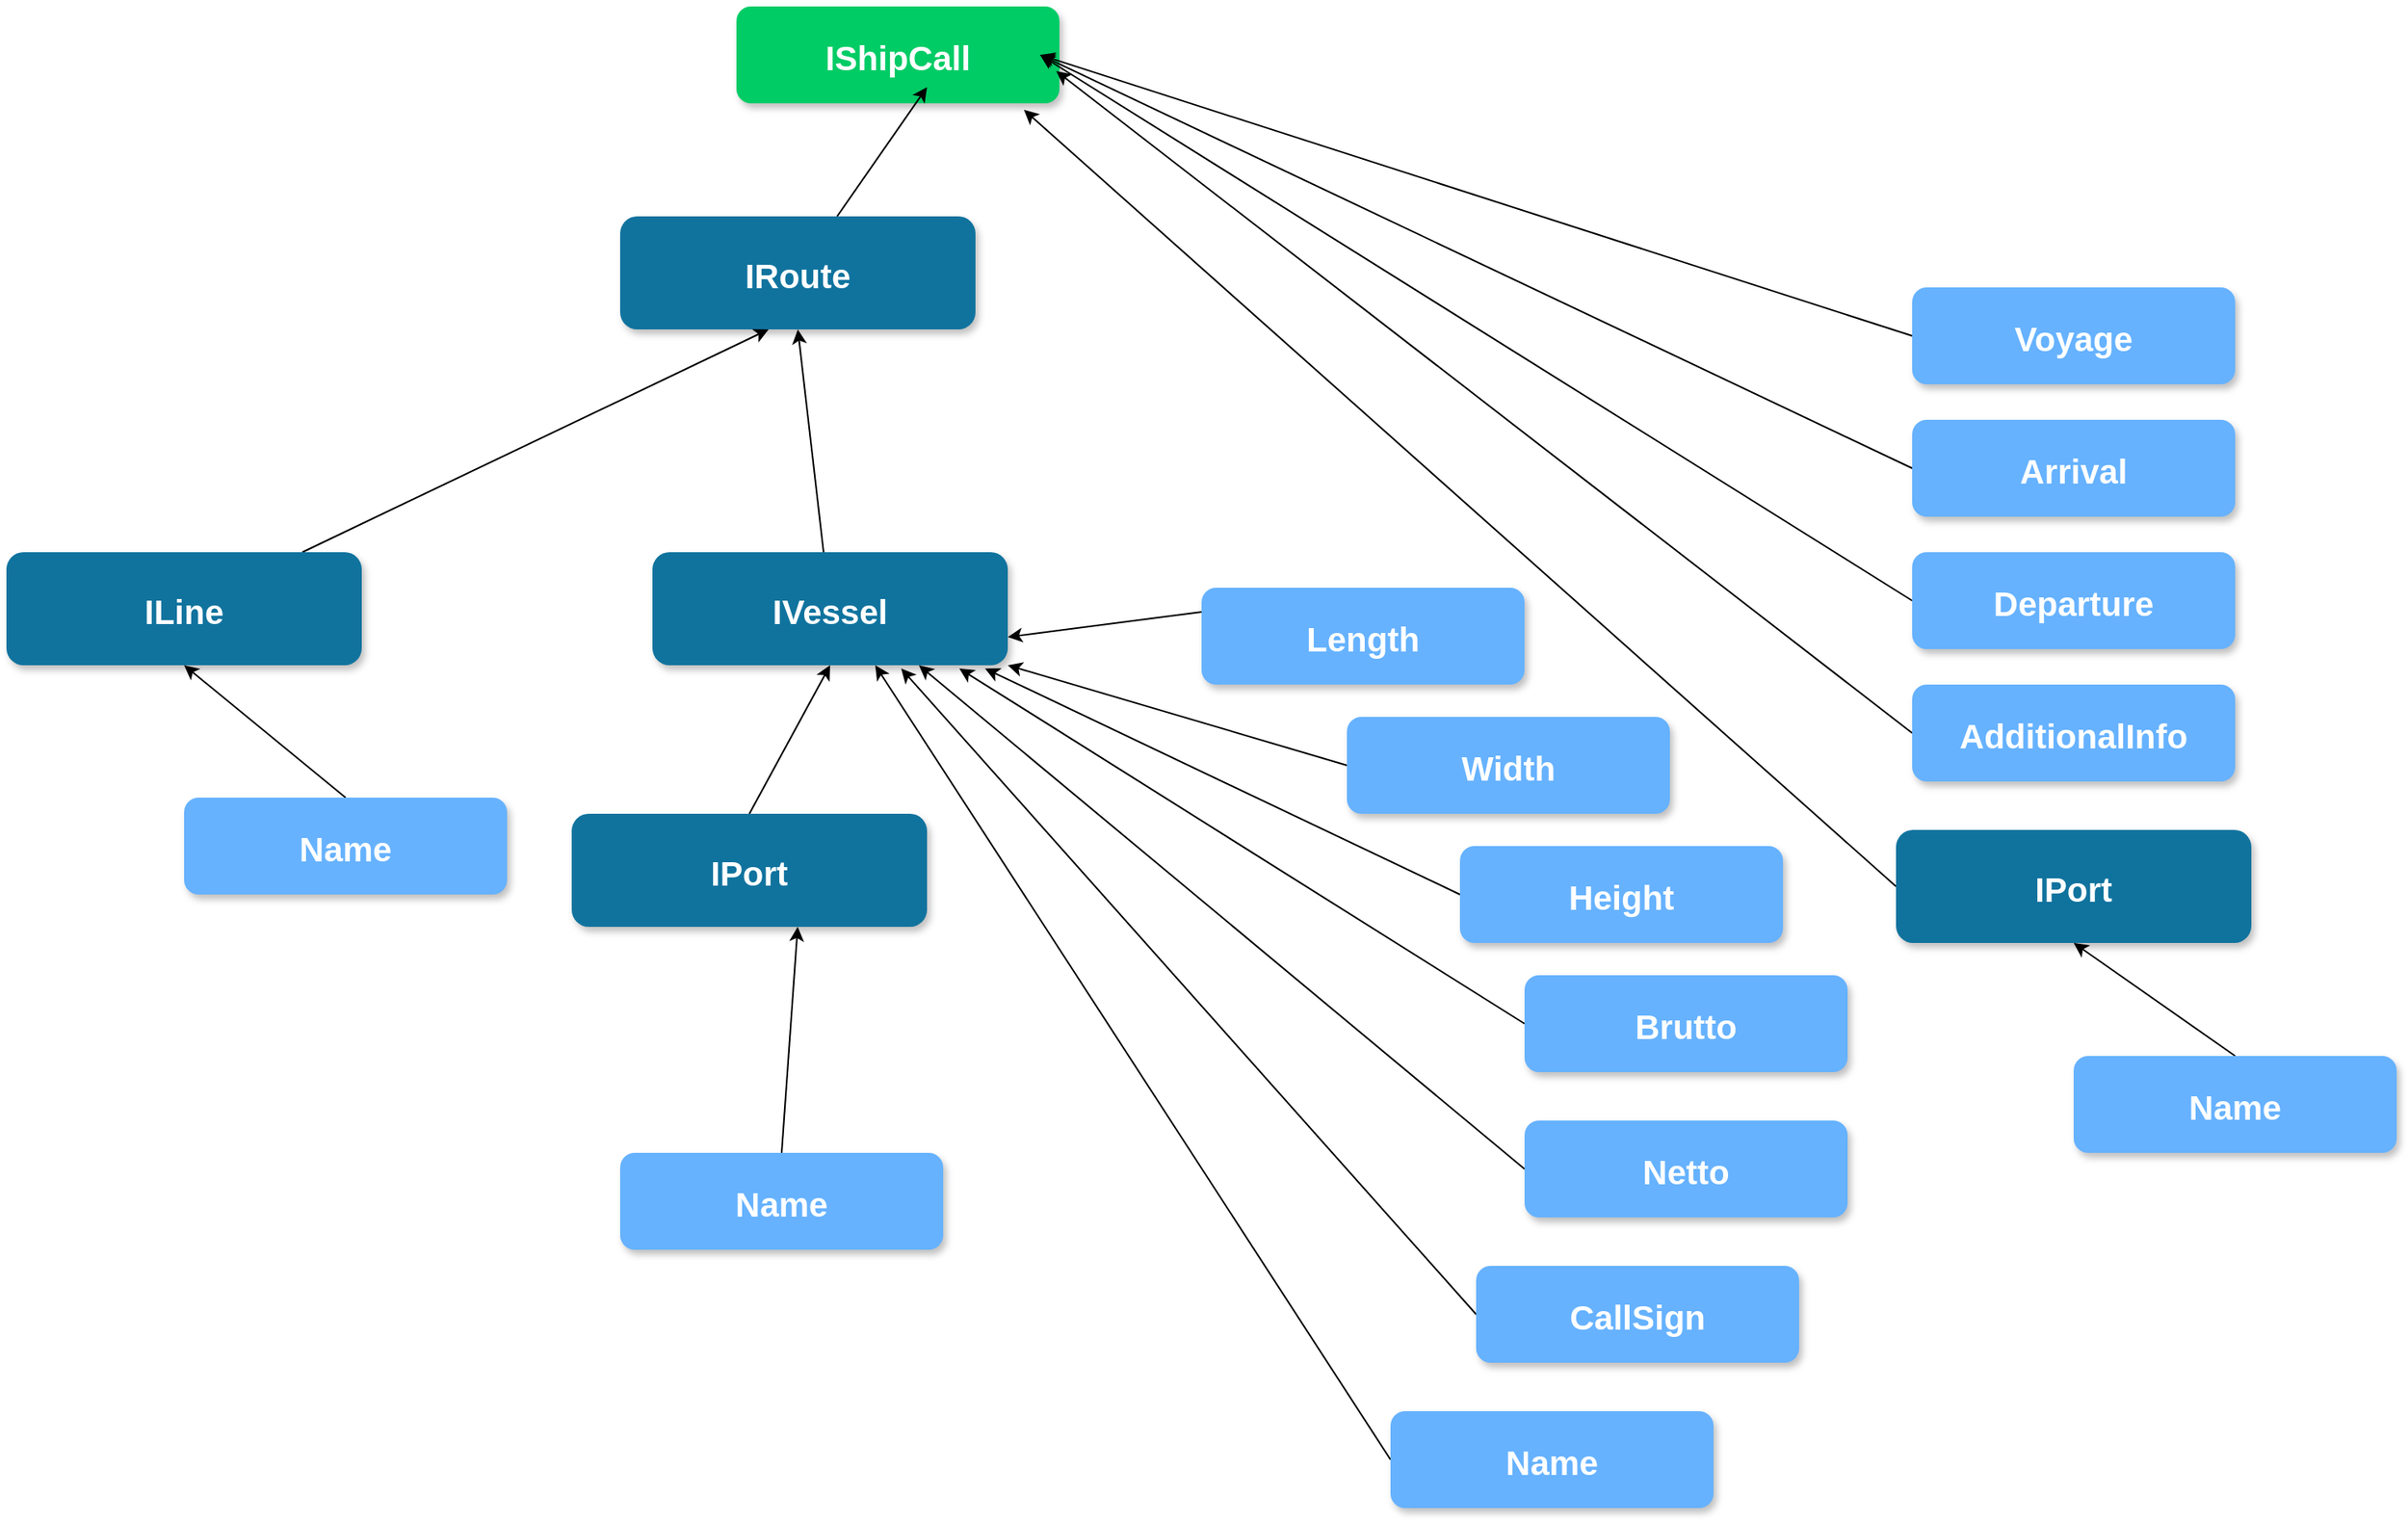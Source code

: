 <mxfile version="17.4.5" type="github"><diagram name="Page-1" id="97916047-d0de-89f5-080d-49f4d83e522f"><mxGraphModel dx="1422" dy="722" grid="1" gridSize="10" guides="1" tooltips="1" connect="1" arrows="1" fold="1" page="1" pageScale="1.5" pageWidth="1169" pageHeight="827" background="none" math="0" shadow="0"><root><mxCell id="0"/><mxCell id="1" parent="0"/><mxCell id="2" value="IShipCall" style="rounded=1;fillColor=#00CC66;strokeColor=none;shadow=1;gradientColor=none;fontStyle=1;fontColor=#FFFFFF;fontSize=21&#xA;;" parent="1" vertex="1"><mxGeometry x="672" y="180" width="200" height="60" as="geometry"/></mxCell><mxCell id="lcggfKQUq6D2q7CxVZYy-72" style="edgeStyle=none;rounded=0;orthogonalLoop=1;jettySize=auto;html=1;entryX=0.59;entryY=0.833;entryDx=0;entryDy=0;entryPerimeter=0;" parent="1" source="3" target="2" edge="1"><mxGeometry relative="1" as="geometry"/></mxCell><mxCell id="3" value="IRoute" style="rounded=1;fillColor=#10739E;strokeColor=none;shadow=1;gradientColor=none;fontStyle=1;fontColor=#FFFFFF;fontSize=21&#xA;;" parent="1" vertex="1"><mxGeometry x="600" y="310" width="220" height="70" as="geometry"/></mxCell><mxCell id="lcggfKQUq6D2q7CxVZYy-68" style="edgeStyle=none;rounded=0;orthogonalLoop=1;jettySize=auto;html=1;exitX=0;exitY=0.5;exitDx=0;exitDy=0;" parent="1" source="lcggfKQUq6D2q7CxVZYy-59" edge="1"><mxGeometry relative="1" as="geometry"><mxPoint x="860" y="210" as="targetPoint"/></mxGeometry></mxCell><mxCell id="lcggfKQUq6D2q7CxVZYy-59" value="Voyage" style="rounded=1;fillColor=#66B2FF;strokeColor=none;shadow=1;gradientColor=none;fontStyle=1;fontColor=#FFFFFF;fontSize=21&#xA;;" parent="1" vertex="1"><mxGeometry x="1400" y="354" width="200" height="60" as="geometry"/></mxCell><mxCell id="lcggfKQUq6D2q7CxVZYy-69" style="edgeStyle=none;rounded=0;orthogonalLoop=1;jettySize=auto;html=1;exitX=0;exitY=0.5;exitDx=0;exitDy=0;" parent="1" source="lcggfKQUq6D2q7CxVZYy-60" edge="1"><mxGeometry relative="1" as="geometry"><mxPoint x="860" y="210" as="targetPoint"/></mxGeometry></mxCell><mxCell id="lcggfKQUq6D2q7CxVZYy-60" value="Arrival" style="rounded=1;fillColor=#66B2FF;strokeColor=none;shadow=1;gradientColor=none;fontStyle=1;fontColor=#FFFFFF;fontSize=21&#xA;;" parent="1" vertex="1"><mxGeometry x="1400" y="436" width="200" height="60" as="geometry"/></mxCell><mxCell id="lcggfKQUq6D2q7CxVZYy-70" style="edgeStyle=none;rounded=0;orthogonalLoop=1;jettySize=auto;html=1;exitX=0;exitY=0.5;exitDx=0;exitDy=0;" parent="1" source="lcggfKQUq6D2q7CxVZYy-61" edge="1"><mxGeometry relative="1" as="geometry"><mxPoint x="860" y="210" as="targetPoint"/></mxGeometry></mxCell><mxCell id="lcggfKQUq6D2q7CxVZYy-61" value="Departure" style="rounded=1;fillColor=#66B2FF;strokeColor=none;shadow=1;gradientColor=none;fontStyle=1;fontColor=#FFFFFF;fontSize=21&#xA;;" parent="1" vertex="1"><mxGeometry x="1400" y="518" width="200" height="60" as="geometry"/></mxCell><mxCell id="lcggfKQUq6D2q7CxVZYy-71" style="edgeStyle=none;rounded=0;orthogonalLoop=1;jettySize=auto;html=1;exitX=0;exitY=0.5;exitDx=0;exitDy=0;" parent="1" source="lcggfKQUq6D2q7CxVZYy-62" edge="1"><mxGeometry relative="1" as="geometry"><mxPoint x="870" y="220" as="targetPoint"/></mxGeometry></mxCell><mxCell id="lcggfKQUq6D2q7CxVZYy-62" value="AdditionalInfo" style="rounded=1;fillColor=#66B2FF;strokeColor=none;shadow=1;gradientColor=none;fontStyle=1;fontColor=#FFFFFF;fontSize=21&#xA;;" parent="1" vertex="1"><mxGeometry x="1400" y="600" width="200" height="60" as="geometry"/></mxCell><mxCell id="lcggfKQUq6D2q7CxVZYy-65" style="edgeStyle=none;rounded=0;orthogonalLoop=1;jettySize=auto;html=1;entryX=0;entryY=0.75;entryDx=0;entryDy=0;" parent="1" edge="1"><mxGeometry relative="1" as="geometry"><mxPoint x="1400" y="317" as="sourcePoint"/><mxPoint x="1400" y="317" as="targetPoint"/></mxGeometry></mxCell><mxCell id="lcggfKQUq6D2q7CxVZYy-86" style="edgeStyle=none;rounded=0;orthogonalLoop=1;jettySize=auto;html=1;entryX=0.418;entryY=1;entryDx=0;entryDy=0;entryPerimeter=0;" parent="1" source="lcggfKQUq6D2q7CxVZYy-77" target="3" edge="1"><mxGeometry relative="1" as="geometry"/></mxCell><mxCell id="lcggfKQUq6D2q7CxVZYy-77" value="ILine" style="rounded=1;fillColor=#10739E;strokeColor=none;shadow=1;gradientColor=none;fontStyle=1;fontColor=#FFFFFF;fontSize=21&#xA;;" parent="1" vertex="1"><mxGeometry x="220" y="518" width="220" height="70" as="geometry"/></mxCell><mxCell id="lcggfKQUq6D2q7CxVZYy-87" style="edgeStyle=none;rounded=0;orthogonalLoop=1;jettySize=auto;html=1;entryX=0.5;entryY=1;entryDx=0;entryDy=0;" parent="1" source="lcggfKQUq6D2q7CxVZYy-78" target="3" edge="1"><mxGeometry relative="1" as="geometry"/></mxCell><mxCell id="lcggfKQUq6D2q7CxVZYy-78" value="IVessel" style="rounded=1;fillColor=#10739E;strokeColor=none;shadow=1;gradientColor=none;fontStyle=1;fontColor=#FFFFFF;fontSize=21&#xA;;" parent="1" vertex="1"><mxGeometry x="620" y="518" width="220" height="70" as="geometry"/></mxCell><mxCell id="lcggfKQUq6D2q7CxVZYy-85" style="edgeStyle=none;rounded=0;orthogonalLoop=1;jettySize=auto;html=1;exitX=0;exitY=0.5;exitDx=0;exitDy=0;entryX=0.89;entryY=1.067;entryDx=0;entryDy=0;entryPerimeter=0;" parent="1" source="lcggfKQUq6D2q7CxVZYy-79" target="2" edge="1"><mxGeometry relative="1" as="geometry"/></mxCell><mxCell id="lcggfKQUq6D2q7CxVZYy-79" value="IPort" style="rounded=1;fillColor=#10739E;strokeColor=none;shadow=1;gradientColor=none;fontStyle=1;fontColor=#FFFFFF;fontSize=21&#xA;;" parent="1" vertex="1"><mxGeometry x="1390" y="690" width="220" height="70" as="geometry"/></mxCell><mxCell id="lcggfKQUq6D2q7CxVZYy-84" style="edgeStyle=none;rounded=0;orthogonalLoop=1;jettySize=auto;html=1;exitX=0.5;exitY=0;exitDx=0;exitDy=0;entryX=0.5;entryY=1;entryDx=0;entryDy=0;" parent="1" source="lcggfKQUq6D2q7CxVZYy-82" target="lcggfKQUq6D2q7CxVZYy-79" edge="1"><mxGeometry relative="1" as="geometry"/></mxCell><mxCell id="lcggfKQUq6D2q7CxVZYy-82" value="Name" style="rounded=1;fillColor=#66B2FF;strokeColor=none;shadow=1;gradientColor=none;fontStyle=1;fontColor=#FFFFFF;fontSize=21&#xA;;" parent="1" vertex="1"><mxGeometry x="1500" y="830" width="200" height="60" as="geometry"/></mxCell><mxCell id="lcggfKQUq6D2q7CxVZYy-91" style="edgeStyle=none;rounded=0;orthogonalLoop=1;jettySize=auto;html=1;exitX=0.5;exitY=0;exitDx=0;exitDy=0;entryX=0.5;entryY=1;entryDx=0;entryDy=0;" parent="1" source="lcggfKQUq6D2q7CxVZYy-89" target="lcggfKQUq6D2q7CxVZYy-77" edge="1"><mxGeometry relative="1" as="geometry"/></mxCell><mxCell id="lcggfKQUq6D2q7CxVZYy-89" value="Name" style="rounded=1;fillColor=#66B2FF;strokeColor=none;shadow=1;gradientColor=none;fontStyle=1;fontColor=#FFFFFF;fontSize=21&#xA;;" parent="1" vertex="1"><mxGeometry x="330" y="670" width="200" height="60" as="geometry"/></mxCell><mxCell id="lcggfKQUq6D2q7CxVZYy-97" style="edgeStyle=none;rounded=0;orthogonalLoop=1;jettySize=auto;html=1;exitX=0.5;exitY=0;exitDx=0;exitDy=0;entryX=0.5;entryY=1;entryDx=0;entryDy=0;" parent="1" source="lcggfKQUq6D2q7CxVZYy-92" target="lcggfKQUq6D2q7CxVZYy-78" edge="1"><mxGeometry relative="1" as="geometry"/></mxCell><mxCell id="lcggfKQUq6D2q7CxVZYy-92" value="IPort" style="rounded=1;fillColor=#10739E;strokeColor=none;shadow=1;gradientColor=none;fontStyle=1;fontColor=#FFFFFF;fontSize=21&#xA;;" parent="1" vertex="1"><mxGeometry x="570" y="680" width="220" height="70" as="geometry"/></mxCell><mxCell id="lcggfKQUq6D2q7CxVZYy-96" style="edgeStyle=none;rounded=0;orthogonalLoop=1;jettySize=auto;html=1;exitX=0.5;exitY=0;exitDx=0;exitDy=0;entryX=0.636;entryY=1;entryDx=0;entryDy=0;entryPerimeter=0;" parent="1" source="lcggfKQUq6D2q7CxVZYy-94" target="lcggfKQUq6D2q7CxVZYy-92" edge="1"><mxGeometry relative="1" as="geometry"/></mxCell><mxCell id="lcggfKQUq6D2q7CxVZYy-94" value="Name" style="rounded=1;fillColor=#66B2FF;strokeColor=none;shadow=1;gradientColor=none;fontStyle=1;fontColor=#FFFFFF;fontSize=21&#xA;;" parent="1" vertex="1"><mxGeometry x="600" y="890" width="200" height="60" as="geometry"/></mxCell><mxCell id="lcggfKQUq6D2q7CxVZYy-101" style="edgeStyle=none;rounded=0;orthogonalLoop=1;jettySize=auto;html=1;exitX=0;exitY=0.25;exitDx=0;exitDy=0;entryX=1;entryY=0.75;entryDx=0;entryDy=0;" parent="1" source="lcggfKQUq6D2q7CxVZYy-100" target="lcggfKQUq6D2q7CxVZYy-78" edge="1"><mxGeometry relative="1" as="geometry"/></mxCell><mxCell id="lcggfKQUq6D2q7CxVZYy-100" value="Length" style="rounded=1;fillColor=#66B2FF;strokeColor=none;shadow=1;gradientColor=none;fontStyle=1;fontColor=#FFFFFF;fontSize=21&#xA;;" parent="1" vertex="1"><mxGeometry x="960" y="540" width="200" height="60" as="geometry"/></mxCell><mxCell id="lcggfKQUq6D2q7CxVZYy-103" style="edgeStyle=none;rounded=0;orthogonalLoop=1;jettySize=auto;html=1;exitX=0;exitY=0.5;exitDx=0;exitDy=0;entryX=1;entryY=1;entryDx=0;entryDy=0;" parent="1" source="lcggfKQUq6D2q7CxVZYy-102" target="lcggfKQUq6D2q7CxVZYy-78" edge="1"><mxGeometry relative="1" as="geometry"/></mxCell><mxCell id="lcggfKQUq6D2q7CxVZYy-102" value="Width" style="rounded=1;fillColor=#66B2FF;strokeColor=none;shadow=1;gradientColor=none;fontStyle=1;fontColor=#FFFFFF;fontSize=21&#xA;;" parent="1" vertex="1"><mxGeometry x="1050" y="620" width="200" height="60" as="geometry"/></mxCell><mxCell id="lcggfKQUq6D2q7CxVZYy-105" style="edgeStyle=none;rounded=0;orthogonalLoop=1;jettySize=auto;html=1;exitX=0;exitY=0.5;exitDx=0;exitDy=0;entryX=0.936;entryY=1.029;entryDx=0;entryDy=0;entryPerimeter=0;" parent="1" source="lcggfKQUq6D2q7CxVZYy-104" target="lcggfKQUq6D2q7CxVZYy-78" edge="1"><mxGeometry relative="1" as="geometry"/></mxCell><mxCell id="lcggfKQUq6D2q7CxVZYy-104" value="Height" style="rounded=1;fillColor=#66B2FF;strokeColor=none;shadow=1;gradientColor=none;fontStyle=1;fontColor=#FFFFFF;fontSize=21&#xA;;" parent="1" vertex="1"><mxGeometry x="1120" y="700" width="200" height="60" as="geometry"/></mxCell><mxCell id="lcggfKQUq6D2q7CxVZYy-107" style="edgeStyle=none;rounded=0;orthogonalLoop=1;jettySize=auto;html=1;exitX=0;exitY=0.5;exitDx=0;exitDy=0;" parent="1" source="lcggfKQUq6D2q7CxVZYy-106" edge="1"><mxGeometry relative="1" as="geometry"><mxPoint x="810" y="590" as="targetPoint"/></mxGeometry></mxCell><mxCell id="lcggfKQUq6D2q7CxVZYy-106" value="Brutto" style="rounded=1;fillColor=#66B2FF;strokeColor=none;shadow=1;gradientColor=none;fontStyle=1;fontColor=#FFFFFF;fontSize=21&#xA;;" parent="1" vertex="1"><mxGeometry x="1160" y="780" width="200" height="60" as="geometry"/></mxCell><mxCell id="lcggfKQUq6D2q7CxVZYy-109" style="edgeStyle=none;rounded=0;orthogonalLoop=1;jettySize=auto;html=1;exitX=0;exitY=0.5;exitDx=0;exitDy=0;entryX=0.75;entryY=1;entryDx=0;entryDy=0;" parent="1" source="lcggfKQUq6D2q7CxVZYy-108" target="lcggfKQUq6D2q7CxVZYy-78" edge="1"><mxGeometry relative="1" as="geometry"/></mxCell><mxCell id="lcggfKQUq6D2q7CxVZYy-108" value="Netto" style="rounded=1;fillColor=#66B2FF;strokeColor=none;shadow=1;gradientColor=none;fontStyle=1;fontColor=#FFFFFF;fontSize=21&#xA;;" parent="1" vertex="1"><mxGeometry x="1160" y="870" width="200" height="60" as="geometry"/></mxCell><mxCell id="lcggfKQUq6D2q7CxVZYy-111" style="edgeStyle=none;rounded=0;orthogonalLoop=1;jettySize=auto;html=1;exitX=0;exitY=0.5;exitDx=0;exitDy=0;entryX=0.7;entryY=1.029;entryDx=0;entryDy=0;entryPerimeter=0;" parent="1" source="lcggfKQUq6D2q7CxVZYy-110" target="lcggfKQUq6D2q7CxVZYy-78" edge="1"><mxGeometry relative="1" as="geometry"/></mxCell><mxCell id="lcggfKQUq6D2q7CxVZYy-110" value="CallSign" style="rounded=1;fillColor=#66B2FF;strokeColor=none;shadow=1;gradientColor=none;fontStyle=1;fontColor=#FFFFFF;fontSize=21&#xA;;" parent="1" vertex="1"><mxGeometry x="1130" y="960" width="200" height="60" as="geometry"/></mxCell><mxCell id="lcggfKQUq6D2q7CxVZYy-113" style="edgeStyle=none;rounded=0;orthogonalLoop=1;jettySize=auto;html=1;exitX=0;exitY=0.5;exitDx=0;exitDy=0;entryX=0.627;entryY=1;entryDx=0;entryDy=0;entryPerimeter=0;" parent="1" source="lcggfKQUq6D2q7CxVZYy-112" target="lcggfKQUq6D2q7CxVZYy-78" edge="1"><mxGeometry relative="1" as="geometry"/></mxCell><mxCell id="lcggfKQUq6D2q7CxVZYy-112" value="Name" style="rounded=1;fillColor=#66B2FF;strokeColor=none;shadow=1;gradientColor=none;fontStyle=1;fontColor=#FFFFFF;fontSize=21&#xA;;" parent="1" vertex="1"><mxGeometry x="1077" y="1050" width="200" height="60" as="geometry"/></mxCell></root></mxGraphModel></diagram></mxfile>
